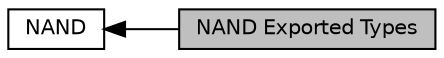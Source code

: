digraph "NAND Exported Types"
{
  edge [fontname="Helvetica",fontsize="10",labelfontname="Helvetica",labelfontsize="10"];
  node [fontname="Helvetica",fontsize="10",shape=record];
  rankdir=LR;
  Node0 [label="NAND Exported Types",height=0.2,width=0.4,color="black", fillcolor="grey75", style="filled", fontcolor="black"];
  Node1 [label="NAND",height=0.2,width=0.4,color="black", fillcolor="white", style="filled",URL="$group___n_a_n_d.html"];
  Node1->Node0 [shape=plaintext, dir="back", style="solid"];
}
